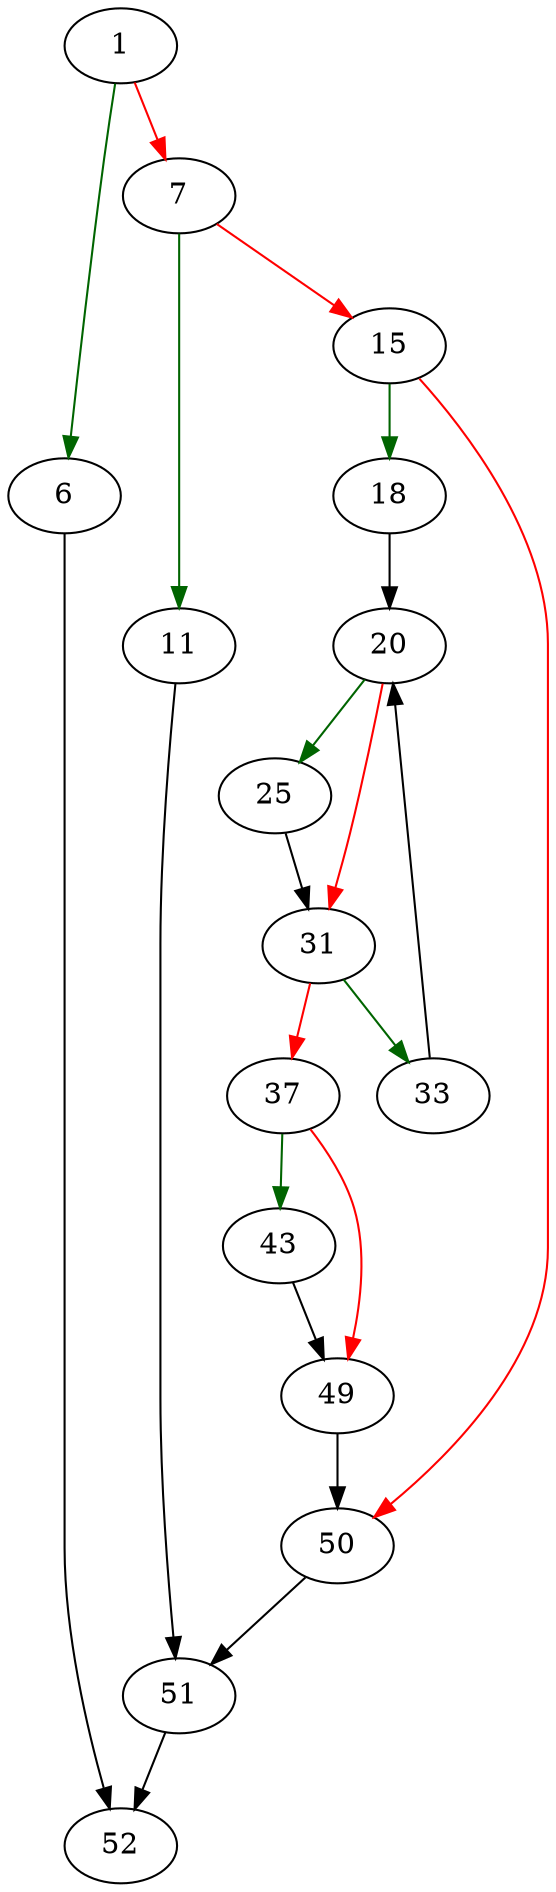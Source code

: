strict digraph "vfsUnlink" {
	// Node definitions.
	1 [entry=true];
	6;
	7;
	52;
	11;
	15;
	51;
	18;
	50;
	20;
	25;
	31;
	33;
	37;
	43;
	49;

	// Edge definitions.
	1 -> 6 [
		color=darkgreen
		cond=true
	];
	1 -> 7 [
		color=red
		cond=false
	];
	6 -> 52;
	7 -> 11 [
		color=darkgreen
		cond=true
	];
	7 -> 15 [
		color=red
		cond=false
	];
	11 -> 51;
	15 -> 18 [
		color=darkgreen
		cond=true
	];
	15 -> 50 [
		color=red
		cond=false
	];
	51 -> 52;
	18 -> 20;
	50 -> 51;
	20 -> 25 [
		color=darkgreen
		cond=true
	];
	20 -> 31 [
		color=red
		cond=false
	];
	25 -> 31;
	31 -> 33 [
		color=darkgreen
		cond=true
	];
	31 -> 37 [
		color=red
		cond=false
	];
	33 -> 20;
	37 -> 43 [
		color=darkgreen
		cond=true
	];
	37 -> 49 [
		color=red
		cond=false
	];
	43 -> 49;
	49 -> 50;
}